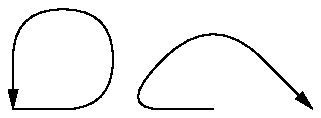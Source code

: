 .PS
	spline right then up then left then down ->
	move right
	move right
	spline left then up right then down right ->;
.PE
